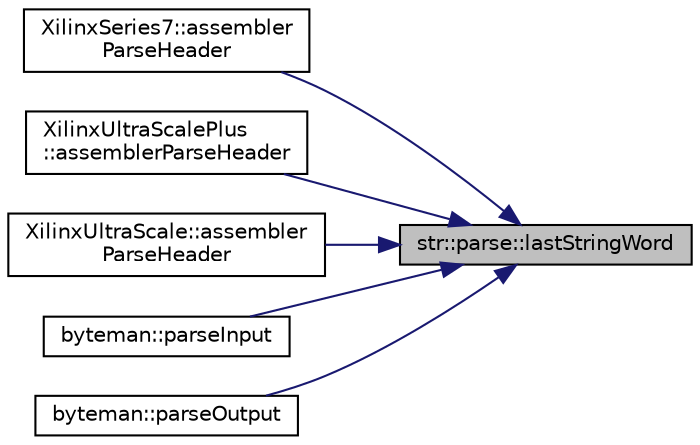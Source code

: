 digraph "str::parse::lastStringWord"
{
 // INTERACTIVE_SVG=YES
 // LATEX_PDF_SIZE
  edge [fontname="Helvetica",fontsize="10",labelfontname="Helvetica",labelfontsize="10"];
  node [fontname="Helvetica",fontsize="10",shape=record];
  rankdir="RL";
  Node1 [label="str::parse::lastStringWord",height=0.2,width=0.4,color="black", fillcolor="grey75", style="filled", fontcolor="black",tooltip="Parses a string s, removes all integers and returns the last of all string words."];
  Node1 -> Node2 [dir="back",color="midnightblue",fontsize="10",style="solid",fontname="Helvetica"];
  Node2 [label="XilinxSeries7::assembler\lParseHeader",height=0.2,width=0.4,color="black", fillcolor="white", style="filled",URL="$classXilinxSeries7.html#af8403bde8222339abfbebe5f1104f6ac",tooltip=" "];
  Node1 -> Node3 [dir="back",color="midnightblue",fontsize="10",style="solid",fontname="Helvetica"];
  Node3 [label="XilinxUltraScalePlus\l::assemblerParseHeader",height=0.2,width=0.4,color="black", fillcolor="white", style="filled",URL="$classXilinxUltraScalePlus.html#a7be5bfb2057b8b9b1fd647c1eb1681a3",tooltip=" "];
  Node1 -> Node4 [dir="back",color="midnightblue",fontsize="10",style="solid",fontname="Helvetica"];
  Node4 [label="XilinxUltraScale::assembler\lParseHeader",height=0.2,width=0.4,color="black", fillcolor="white", style="filled",URL="$classXilinxUltraScale.html#a09b4b7c1d43b1f92e2107b05283c6343",tooltip=" "];
  Node1 -> Node5 [dir="back",color="midnightblue",fontsize="10",style="solid",fontname="Helvetica"];
  Node5 [label="byteman::parseInput",height=0.2,width=0.4,color="black", fillcolor="white", style="filled",URL="$classbyteman.html#ad3f344f49e76466a2a71bc2cb9e6808b",tooltip=" "];
  Node1 -> Node6 [dir="back",color="midnightblue",fontsize="10",style="solid",fontname="Helvetica"];
  Node6 [label="byteman::parseOutput",height=0.2,width=0.4,color="black", fillcolor="white", style="filled",URL="$classbyteman.html#a946b36868ca6bb56bd61637a0430ceb2",tooltip=" "];
}
